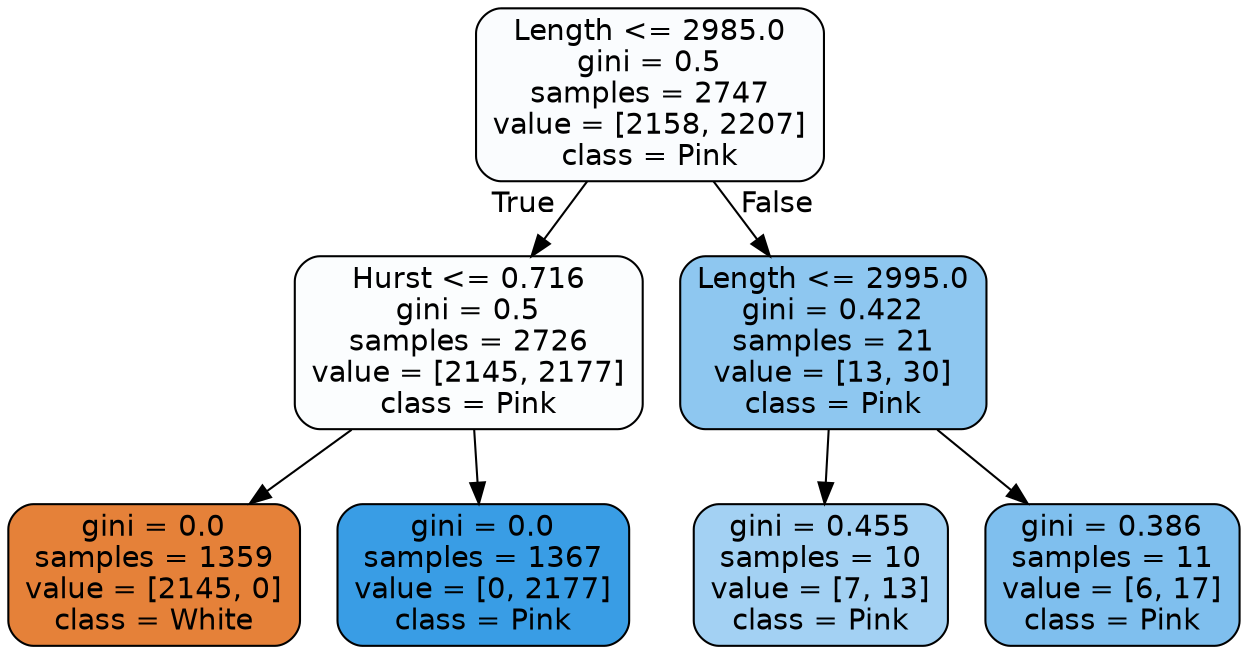 digraph Tree {
node [shape=box, style="filled, rounded", color="black", fontname=helvetica] ;
edge [fontname=helvetica] ;
0 [label="Length <= 2985.0\ngini = 0.5\nsamples = 2747\nvalue = [2158, 2207]\nclass = Pink", fillcolor="#399de506"] ;
1 [label="Hurst <= 0.716\ngini = 0.5\nsamples = 2726\nvalue = [2145, 2177]\nclass = Pink", fillcolor="#399de504"] ;
0 -> 1 [labeldistance=2.5, labelangle=45, headlabel="True"] ;
2 [label="gini = 0.0\nsamples = 1359\nvalue = [2145, 0]\nclass = White", fillcolor="#e58139ff"] ;
1 -> 2 ;
3 [label="gini = 0.0\nsamples = 1367\nvalue = [0, 2177]\nclass = Pink", fillcolor="#399de5ff"] ;
1 -> 3 ;
4 [label="Length <= 2995.0\ngini = 0.422\nsamples = 21\nvalue = [13, 30]\nclass = Pink", fillcolor="#399de591"] ;
0 -> 4 [labeldistance=2.5, labelangle=-45, headlabel="False"] ;
5 [label="gini = 0.455\nsamples = 10\nvalue = [7, 13]\nclass = Pink", fillcolor="#399de576"] ;
4 -> 5 ;
6 [label="gini = 0.386\nsamples = 11\nvalue = [6, 17]\nclass = Pink", fillcolor="#399de5a5"] ;
4 -> 6 ;
}